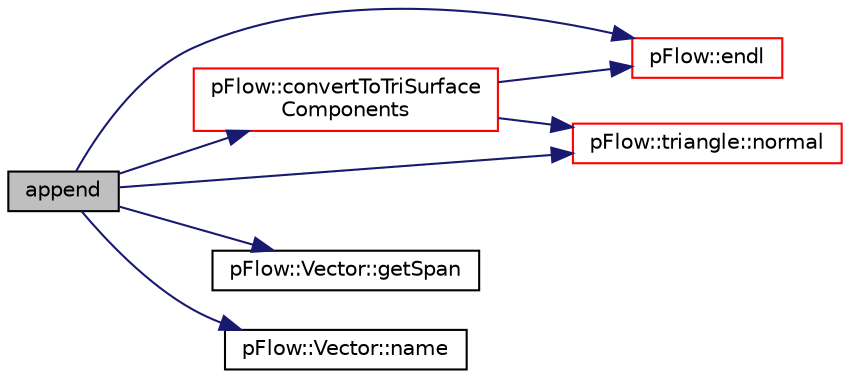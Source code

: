 digraph "append"
{
 // LATEX_PDF_SIZE
  edge [fontname="Helvetica",fontsize="10",labelfontname="Helvetica",labelfontsize="10"];
  node [fontname="Helvetica",fontsize="10",shape=record];
  rankdir="LR";
  Node1 [label="append",height=0.2,width=0.4,color="black", fillcolor="grey75", style="filled", fontcolor="black",tooltip=" "];
  Node1 -> Node2 [color="midnightblue",fontsize="10",style="solid",fontname="Helvetica"];
  Node2 [label="pFlow::convertToTriSurface\lComponents",height=0.2,width=0.4,color="red", fillcolor="white", style="filled",URL="$namespacepFlow.html#afac8884995f33a14312960a0de0be66c",tooltip=" "];
  Node2 -> Node6 [color="midnightblue",fontsize="10",style="solid",fontname="Helvetica"];
  Node6 [label="pFlow::endl",height=0.2,width=0.4,color="red", fillcolor="white", style="filled",URL="$namespacepFlow.html#aba8f0c455a3fdb4b05ad33a25b13b189",tooltip="Add newline and flush stream."];
  Node2 -> Node9 [color="midnightblue",fontsize="10",style="solid",fontname="Helvetica"];
  Node9 [label="pFlow::triangle::normal",height=0.2,width=0.4,color="red", fillcolor="white", style="filled",URL="$namespacepFlow_1_1triangle.html#ac08cdb1c0031ef0cc9161c6e72174b34",tooltip=" "];
  Node1 -> Node6 [color="midnightblue",fontsize="10",style="solid",fontname="Helvetica"];
  Node1 -> Node22 [color="midnightblue",fontsize="10",style="solid",fontname="Helvetica"];
  Node22 [label="pFlow::Vector::getSpan",height=0.2,width=0.4,color="black", fillcolor="white", style="filled",URL="$classpFlow_1_1Vector.html#af7fbe27588401af02ce8d7c83032f42d",tooltip=" "];
  Node1 -> Node23 [color="midnightblue",fontsize="10",style="solid",fontname="Helvetica"];
  Node23 [label="pFlow::Vector::name",height=0.2,width=0.4,color="black", fillcolor="white", style="filled",URL="$classpFlow_1_1Vector.html#acc80e00a8ac919288fb55bd14cc88bf6",tooltip="Name of the vector."];
  Node1 -> Node9 [color="midnightblue",fontsize="10",style="solid",fontname="Helvetica"];
}
